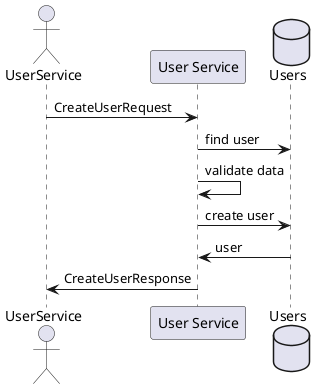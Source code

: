@startuml
'https://plantuml.com/sequence-diagram

actor "UserService" as US
participant "User Service" as S
database "Users" as U

' Create New User
US -> S: CreateUserRequest
S -> U: find user

S-> S: validate data
S-> U: create user

U -> S: user

S -> US: CreateUserResponse

@enduml